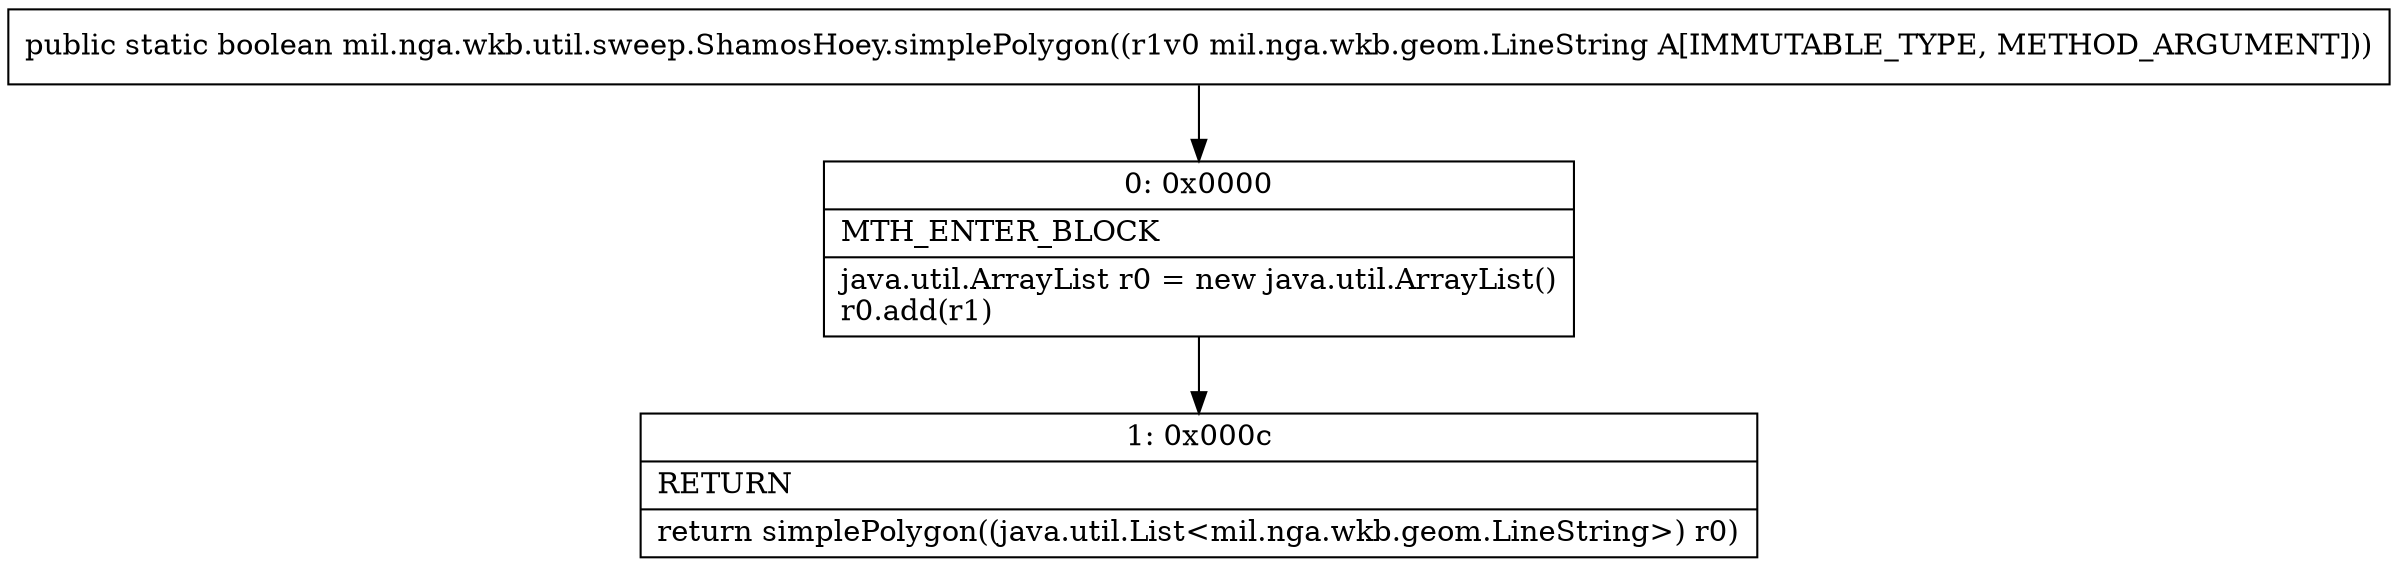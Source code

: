 digraph "CFG formil.nga.wkb.util.sweep.ShamosHoey.simplePolygon(Lmil\/nga\/wkb\/geom\/LineString;)Z" {
Node_0 [shape=record,label="{0\:\ 0x0000|MTH_ENTER_BLOCK\l|java.util.ArrayList r0 = new java.util.ArrayList()\lr0.add(r1)\l}"];
Node_1 [shape=record,label="{1\:\ 0x000c|RETURN\l|return simplePolygon((java.util.List\<mil.nga.wkb.geom.LineString\>) r0)\l}"];
MethodNode[shape=record,label="{public static boolean mil.nga.wkb.util.sweep.ShamosHoey.simplePolygon((r1v0 mil.nga.wkb.geom.LineString A[IMMUTABLE_TYPE, METHOD_ARGUMENT])) }"];
MethodNode -> Node_0;
Node_0 -> Node_1;
}


